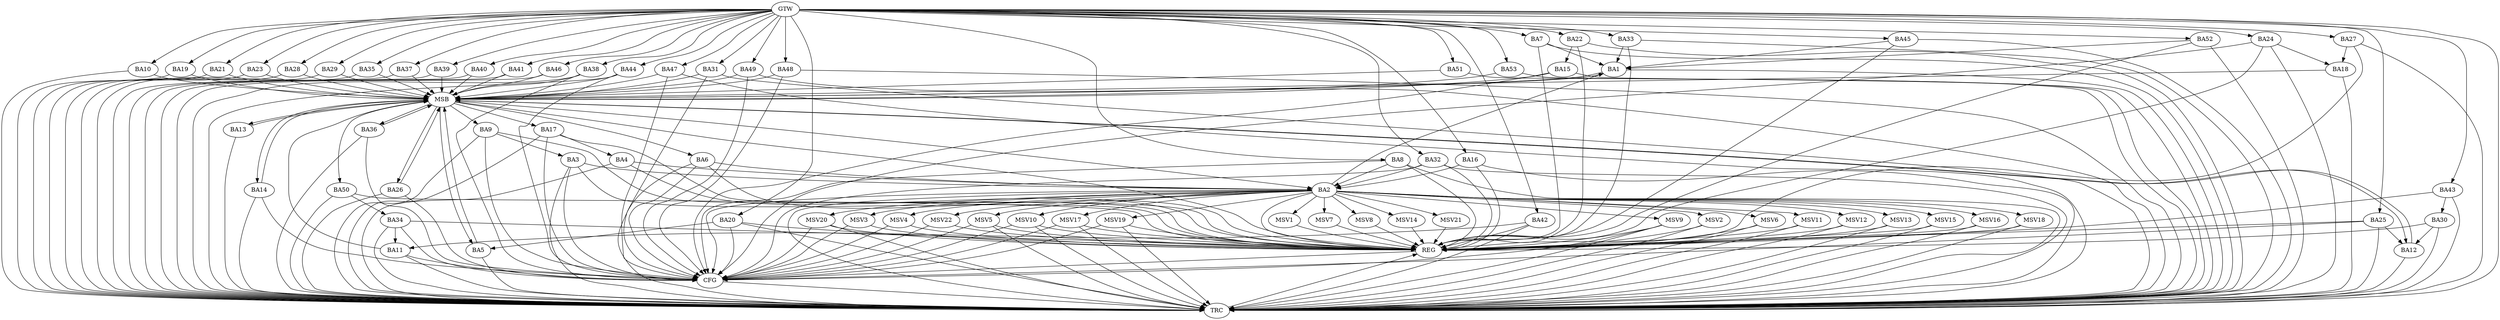 strict digraph G {
  BA1 [ label="BA1" ];
  BA2 [ label="BA2" ];
  BA3 [ label="BA3" ];
  BA4 [ label="BA4" ];
  BA5 [ label="BA5" ];
  BA6 [ label="BA6" ];
  BA7 [ label="BA7" ];
  BA8 [ label="BA8" ];
  BA9 [ label="BA9" ];
  BA10 [ label="BA10" ];
  BA11 [ label="BA11" ];
  BA12 [ label="BA12" ];
  BA13 [ label="BA13" ];
  BA14 [ label="BA14" ];
  BA15 [ label="BA15" ];
  BA16 [ label="BA16" ];
  BA17 [ label="BA17" ];
  BA18 [ label="BA18" ];
  BA19 [ label="BA19" ];
  BA20 [ label="BA20" ];
  BA21 [ label="BA21" ];
  BA22 [ label="BA22" ];
  BA23 [ label="BA23" ];
  BA24 [ label="BA24" ];
  BA25 [ label="BA25" ];
  BA26 [ label="BA26" ];
  BA27 [ label="BA27" ];
  BA28 [ label="BA28" ];
  BA29 [ label="BA29" ];
  BA30 [ label="BA30" ];
  BA31 [ label="BA31" ];
  BA32 [ label="BA32" ];
  BA33 [ label="BA33" ];
  BA34 [ label="BA34" ];
  BA35 [ label="BA35" ];
  BA36 [ label="BA36" ];
  BA37 [ label="BA37" ];
  BA38 [ label="BA38" ];
  BA39 [ label="BA39" ];
  BA40 [ label="BA40" ];
  BA41 [ label="BA41" ];
  BA42 [ label="BA42" ];
  BA43 [ label="BA43" ];
  BA44 [ label="BA44" ];
  BA45 [ label="BA45" ];
  BA46 [ label="BA46" ];
  BA47 [ label="BA47" ];
  BA48 [ label="BA48" ];
  BA49 [ label="BA49" ];
  BA50 [ label="BA50" ];
  BA51 [ label="BA51" ];
  BA52 [ label="BA52" ];
  BA53 [ label="BA53" ];
  GTW [ label="GTW" ];
  REG [ label="REG" ];
  MSB [ label="MSB" ];
  CFG [ label="CFG" ];
  TRC [ label="TRC" ];
  MSV1 [ label="MSV1" ];
  MSV2 [ label="MSV2" ];
  MSV3 [ label="MSV3" ];
  MSV4 [ label="MSV4" ];
  MSV5 [ label="MSV5" ];
  MSV6 [ label="MSV6" ];
  MSV7 [ label="MSV7" ];
  MSV8 [ label="MSV8" ];
  MSV9 [ label="MSV9" ];
  MSV10 [ label="MSV10" ];
  MSV11 [ label="MSV11" ];
  MSV12 [ label="MSV12" ];
  MSV13 [ label="MSV13" ];
  MSV14 [ label="MSV14" ];
  MSV15 [ label="MSV15" ];
  MSV16 [ label="MSV16" ];
  MSV17 [ label="MSV17" ];
  MSV18 [ label="MSV18" ];
  MSV19 [ label="MSV19" ];
  MSV20 [ label="MSV20" ];
  MSV21 [ label="MSV21" ];
  MSV22 [ label="MSV22" ];
  BA2 -> BA1;
  BA3 -> BA2;
  BA4 -> BA2;
  BA6 -> BA2;
  BA7 -> BA1;
  BA8 -> BA2;
  BA9 -> BA3;
  BA16 -> BA2;
  BA17 -> BA4;
  BA20 -> BA5;
  BA22 -> BA15;
  BA24 -> BA18;
  BA25 -> BA12;
  BA27 -> BA18;
  BA30 -> BA12;
  BA32 -> BA2;
  BA33 -> BA1;
  BA34 -> BA11;
  BA42 -> BA11;
  BA43 -> BA30;
  BA45 -> BA1;
  BA50 -> BA34;
  BA52 -> BA1;
  GTW -> BA7;
  GTW -> BA8;
  GTW -> BA10;
  GTW -> BA16;
  GTW -> BA19;
  GTW -> BA20;
  GTW -> BA21;
  GTW -> BA22;
  GTW -> BA23;
  GTW -> BA24;
  GTW -> BA25;
  GTW -> BA27;
  GTW -> BA28;
  GTW -> BA29;
  GTW -> BA31;
  GTW -> BA32;
  GTW -> BA33;
  GTW -> BA35;
  GTW -> BA37;
  GTW -> BA38;
  GTW -> BA39;
  GTW -> BA40;
  GTW -> BA41;
  GTW -> BA42;
  GTW -> BA43;
  GTW -> BA44;
  GTW -> BA45;
  GTW -> BA46;
  GTW -> BA47;
  GTW -> BA48;
  GTW -> BA49;
  GTW -> BA51;
  GTW -> BA52;
  GTW -> BA53;
  BA2 -> REG;
  BA3 -> REG;
  BA4 -> REG;
  BA6 -> REG;
  BA7 -> REG;
  BA8 -> REG;
  BA9 -> REG;
  BA16 -> REG;
  BA17 -> REG;
  BA20 -> REG;
  BA22 -> REG;
  BA24 -> REG;
  BA25 -> REG;
  BA27 -> REG;
  BA30 -> REG;
  BA32 -> REG;
  BA33 -> REG;
  BA34 -> REG;
  BA42 -> REG;
  BA43 -> REG;
  BA45 -> REG;
  BA50 -> REG;
  BA52 -> REG;
  BA1 -> MSB;
  MSB -> BA2;
  MSB -> REG;
  BA5 -> MSB;
  MSB -> BA1;
  BA10 -> MSB;
  BA11 -> MSB;
  BA12 -> MSB;
  BA13 -> MSB;
  BA14 -> MSB;
  MSB -> BA13;
  BA15 -> MSB;
  MSB -> BA14;
  BA18 -> MSB;
  BA19 -> MSB;
  MSB -> BA5;
  BA21 -> MSB;
  MSB -> BA9;
  BA23 -> MSB;
  MSB -> BA6;
  BA26 -> MSB;
  MSB -> BA12;
  BA28 -> MSB;
  MSB -> BA17;
  BA29 -> MSB;
  BA31 -> MSB;
  BA35 -> MSB;
  BA36 -> MSB;
  BA37 -> MSB;
  BA38 -> MSB;
  MSB -> BA26;
  BA39 -> MSB;
  MSB -> BA36;
  BA40 -> MSB;
  BA41 -> MSB;
  BA44 -> MSB;
  BA46 -> MSB;
  BA47 -> MSB;
  BA48 -> MSB;
  BA49 -> MSB;
  BA51 -> MSB;
  BA53 -> MSB;
  MSB -> BA50;
  BA24 -> CFG;
  BA3 -> CFG;
  BA34 -> CFG;
  BA48 -> CFG;
  BA47 -> CFG;
  BA17 -> CFG;
  BA11 -> CFG;
  BA20 -> CFG;
  BA2 -> CFG;
  BA31 -> CFG;
  BA9 -> CFG;
  BA8 -> CFG;
  BA38 -> CFG;
  BA44 -> CFG;
  BA15 -> CFG;
  BA32 -> CFG;
  BA26 -> CFG;
  BA36 -> CFG;
  BA6 -> CFG;
  BA49 -> CFG;
  BA14 -> CFG;
  BA25 -> CFG;
  REG -> CFG;
  BA1 -> TRC;
  BA2 -> TRC;
  BA3 -> TRC;
  BA4 -> TRC;
  BA5 -> TRC;
  BA6 -> TRC;
  BA7 -> TRC;
  BA8 -> TRC;
  BA9 -> TRC;
  BA10 -> TRC;
  BA11 -> TRC;
  BA12 -> TRC;
  BA13 -> TRC;
  BA14 -> TRC;
  BA15 -> TRC;
  BA16 -> TRC;
  BA17 -> TRC;
  BA18 -> TRC;
  BA19 -> TRC;
  BA20 -> TRC;
  BA21 -> TRC;
  BA22 -> TRC;
  BA23 -> TRC;
  BA24 -> TRC;
  BA25 -> TRC;
  BA26 -> TRC;
  BA27 -> TRC;
  BA28 -> TRC;
  BA29 -> TRC;
  BA30 -> TRC;
  BA31 -> TRC;
  BA32 -> TRC;
  BA33 -> TRC;
  BA34 -> TRC;
  BA35 -> TRC;
  BA36 -> TRC;
  BA37 -> TRC;
  BA38 -> TRC;
  BA39 -> TRC;
  BA40 -> TRC;
  BA41 -> TRC;
  BA42 -> TRC;
  BA43 -> TRC;
  BA44 -> TRC;
  BA45 -> TRC;
  BA46 -> TRC;
  BA47 -> TRC;
  BA48 -> TRC;
  BA49 -> TRC;
  BA50 -> TRC;
  BA51 -> TRC;
  BA52 -> TRC;
  BA53 -> TRC;
  GTW -> TRC;
  CFG -> TRC;
  TRC -> REG;
  BA2 -> MSV1;
  BA2 -> MSV2;
  BA2 -> MSV3;
  BA2 -> MSV4;
  BA2 -> MSV5;
  MSV1 -> REG;
  MSV2 -> REG;
  MSV2 -> TRC;
  MSV3 -> REG;
  MSV3 -> CFG;
  MSV4 -> REG;
  MSV4 -> CFG;
  MSV5 -> REG;
  MSV5 -> TRC;
  MSV5 -> CFG;
  BA2 -> MSV6;
  MSV6 -> REG;
  MSV6 -> TRC;
  BA2 -> MSV7;
  MSV7 -> REG;
  BA2 -> MSV8;
  BA2 -> MSV9;
  BA2 -> MSV10;
  BA2 -> MSV11;
  MSV8 -> REG;
  MSV9 -> REG;
  MSV9 -> TRC;
  MSV9 -> CFG;
  MSV10 -> REG;
  MSV10 -> TRC;
  MSV10 -> CFG;
  MSV11 -> REG;
  MSV11 -> TRC;
  BA2 -> MSV12;
  BA2 -> MSV13;
  BA2 -> MSV14;
  MSV12 -> REG;
  MSV12 -> TRC;
  MSV13 -> REG;
  MSV13 -> TRC;
  MSV14 -> REG;
  BA2 -> MSV15;
  MSV15 -> REG;
  MSV15 -> TRC;
  BA2 -> MSV16;
  BA2 -> MSV17;
  MSV16 -> REG;
  MSV16 -> TRC;
  MSV17 -> REG;
  MSV17 -> TRC;
  MSV17 -> CFG;
  BA2 -> MSV18;
  BA2 -> MSV19;
  MSV18 -> REG;
  MSV18 -> TRC;
  MSV19 -> REG;
  MSV19 -> TRC;
  MSV19 -> CFG;
  BA2 -> MSV20;
  MSV20 -> REG;
  MSV20 -> TRC;
  MSV20 -> CFG;
  BA2 -> MSV21;
  BA2 -> MSV22;
  MSV21 -> REG;
  MSV22 -> REG;
  MSV22 -> CFG;
}
